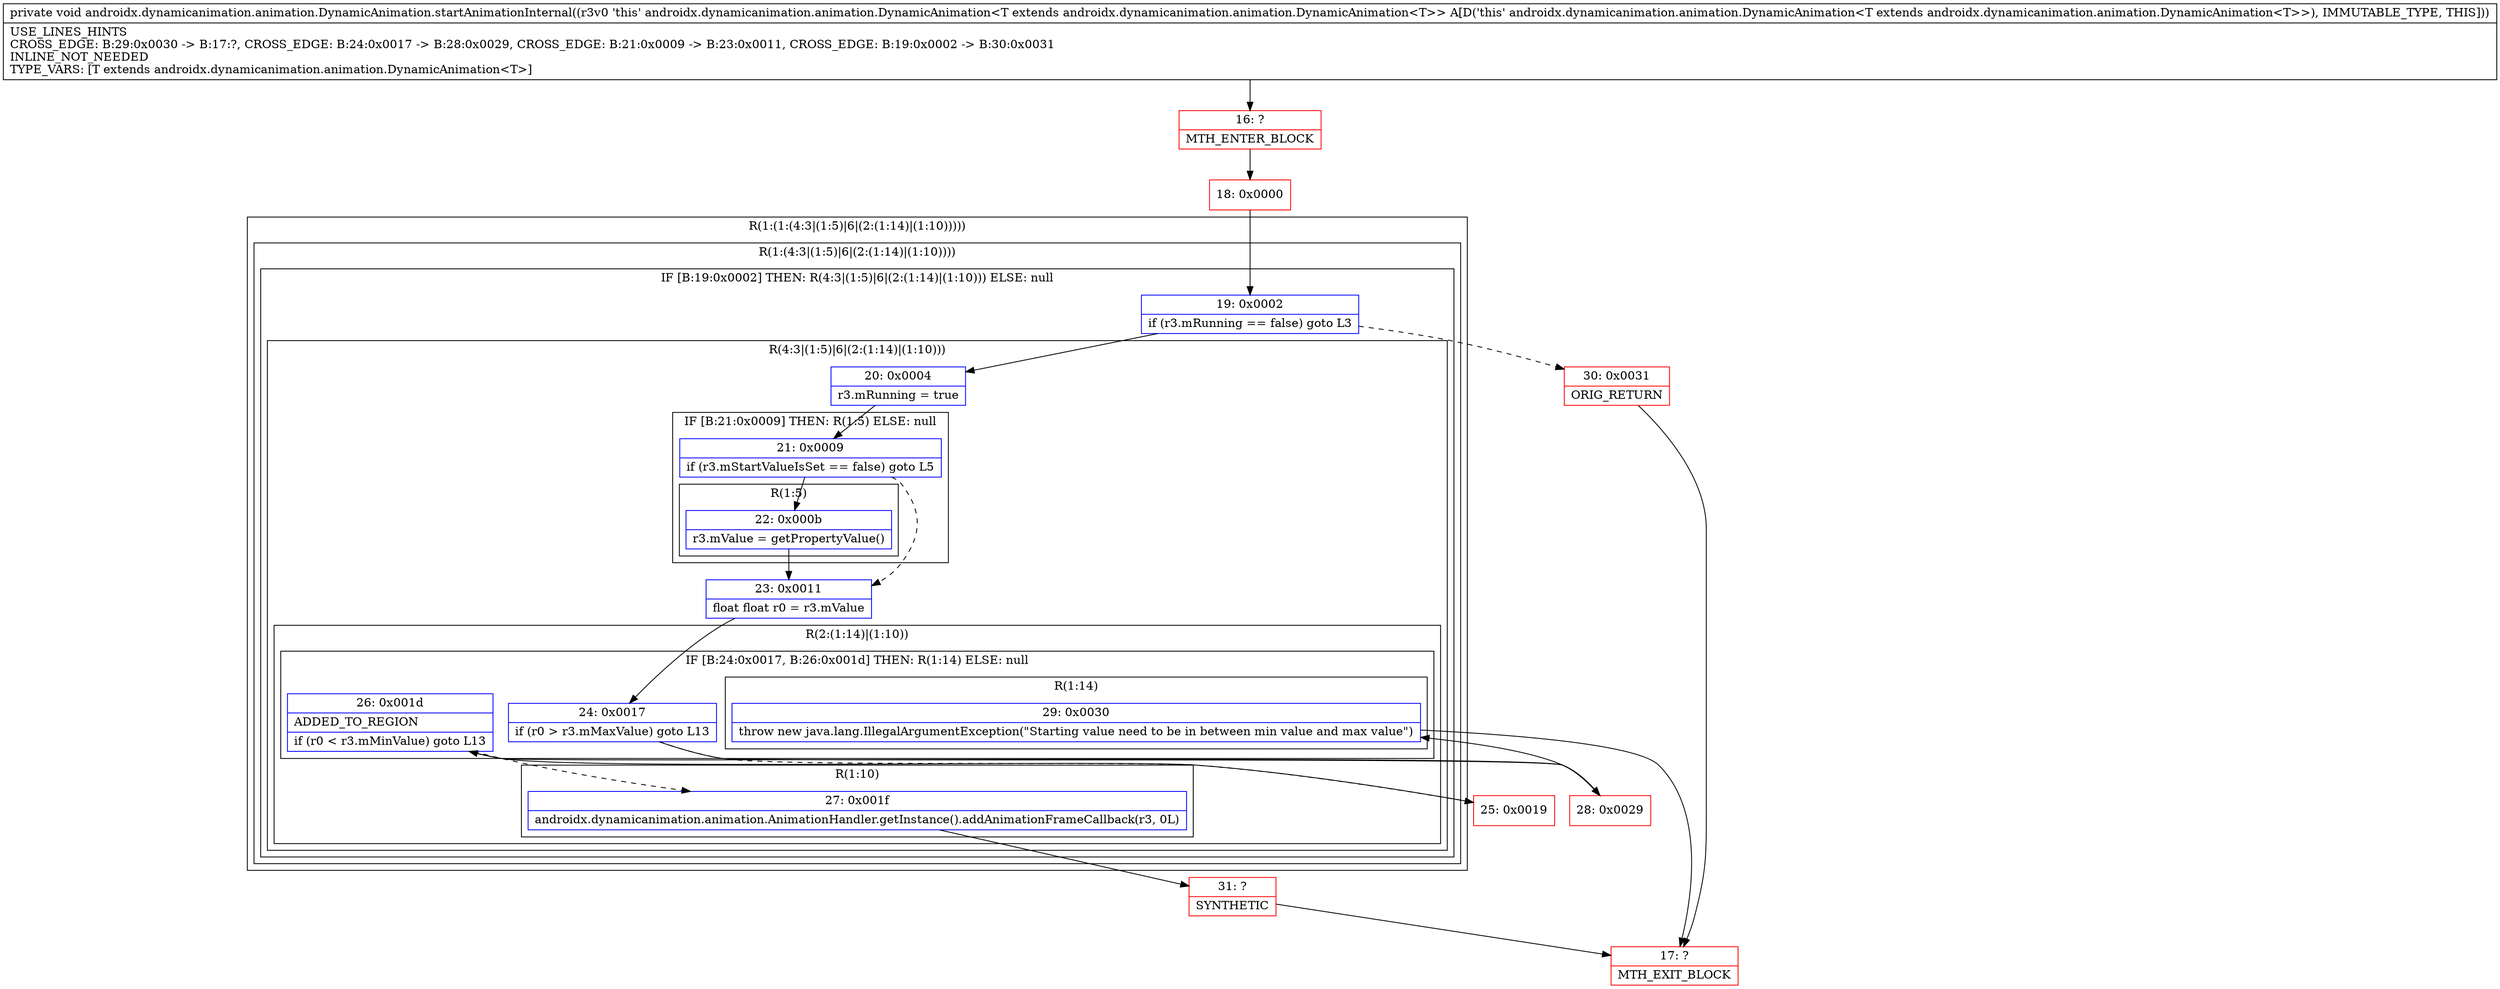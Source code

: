 digraph "CFG forandroidx.dynamicanimation.animation.DynamicAnimation.startAnimationInternal()V" {
subgraph cluster_Region_2084453599 {
label = "R(1:(1:(4:3|(1:5)|6|(2:(1:14)|(1:10)))))";
node [shape=record,color=blue];
subgraph cluster_Region_2078132950 {
label = "R(1:(4:3|(1:5)|6|(2:(1:14)|(1:10))))";
node [shape=record,color=blue];
subgraph cluster_IfRegion_734221002 {
label = "IF [B:19:0x0002] THEN: R(4:3|(1:5)|6|(2:(1:14)|(1:10))) ELSE: null";
node [shape=record,color=blue];
Node_19 [shape=record,label="{19\:\ 0x0002|if (r3.mRunning == false) goto L3\l}"];
subgraph cluster_Region_2087630963 {
label = "R(4:3|(1:5)|6|(2:(1:14)|(1:10)))";
node [shape=record,color=blue];
Node_20 [shape=record,label="{20\:\ 0x0004|r3.mRunning = true\l}"];
subgraph cluster_IfRegion_397789909 {
label = "IF [B:21:0x0009] THEN: R(1:5) ELSE: null";
node [shape=record,color=blue];
Node_21 [shape=record,label="{21\:\ 0x0009|if (r3.mStartValueIsSet == false) goto L5\l}"];
subgraph cluster_Region_450942008 {
label = "R(1:5)";
node [shape=record,color=blue];
Node_22 [shape=record,label="{22\:\ 0x000b|r3.mValue = getPropertyValue()\l}"];
}
}
Node_23 [shape=record,label="{23\:\ 0x0011|float float r0 = r3.mValue\l}"];
subgraph cluster_Region_268318408 {
label = "R(2:(1:14)|(1:10))";
node [shape=record,color=blue];
subgraph cluster_IfRegion_1883758673 {
label = "IF [B:24:0x0017, B:26:0x001d] THEN: R(1:14) ELSE: null";
node [shape=record,color=blue];
Node_24 [shape=record,label="{24\:\ 0x0017|if (r0 \> r3.mMaxValue) goto L13\l}"];
Node_26 [shape=record,label="{26\:\ 0x001d|ADDED_TO_REGION\l|if (r0 \< r3.mMinValue) goto L13\l}"];
subgraph cluster_Region_1050304767 {
label = "R(1:14)";
node [shape=record,color=blue];
Node_29 [shape=record,label="{29\:\ 0x0030|throw new java.lang.IllegalArgumentException(\"Starting value need to be in between min value and max value\")\l}"];
}
}
subgraph cluster_Region_130082459 {
label = "R(1:10)";
node [shape=record,color=blue];
Node_27 [shape=record,label="{27\:\ 0x001f|androidx.dynamicanimation.animation.AnimationHandler.getInstance().addAnimationFrameCallback(r3, 0L)\l}"];
}
}
}
}
}
}
Node_16 [shape=record,color=red,label="{16\:\ ?|MTH_ENTER_BLOCK\l}"];
Node_18 [shape=record,color=red,label="{18\:\ 0x0000}"];
Node_25 [shape=record,color=red,label="{25\:\ 0x0019}"];
Node_31 [shape=record,color=red,label="{31\:\ ?|SYNTHETIC\l}"];
Node_17 [shape=record,color=red,label="{17\:\ ?|MTH_EXIT_BLOCK\l}"];
Node_28 [shape=record,color=red,label="{28\:\ 0x0029}"];
Node_30 [shape=record,color=red,label="{30\:\ 0x0031|ORIG_RETURN\l}"];
MethodNode[shape=record,label="{private void androidx.dynamicanimation.animation.DynamicAnimation.startAnimationInternal((r3v0 'this' androidx.dynamicanimation.animation.DynamicAnimation\<T extends androidx.dynamicanimation.animation.DynamicAnimation\<T\>\> A[D('this' androidx.dynamicanimation.animation.DynamicAnimation\<T extends androidx.dynamicanimation.animation.DynamicAnimation\<T\>\>), IMMUTABLE_TYPE, THIS]))  | USE_LINES_HINTS\lCROSS_EDGE: B:29:0x0030 \-\> B:17:?, CROSS_EDGE: B:24:0x0017 \-\> B:28:0x0029, CROSS_EDGE: B:21:0x0009 \-\> B:23:0x0011, CROSS_EDGE: B:19:0x0002 \-\> B:30:0x0031\lINLINE_NOT_NEEDED\lTYPE_VARS: [T extends androidx.dynamicanimation.animation.DynamicAnimation\<T\>]\l}"];
MethodNode -> Node_16;Node_19 -> Node_20;
Node_19 -> Node_30[style=dashed];
Node_20 -> Node_21;
Node_21 -> Node_22;
Node_21 -> Node_23[style=dashed];
Node_22 -> Node_23;
Node_23 -> Node_24;
Node_24 -> Node_25[style=dashed];
Node_24 -> Node_28;
Node_26 -> Node_27[style=dashed];
Node_26 -> Node_28;
Node_29 -> Node_17;
Node_27 -> Node_31;
Node_16 -> Node_18;
Node_18 -> Node_19;
Node_25 -> Node_26;
Node_31 -> Node_17;
Node_28 -> Node_29;
Node_30 -> Node_17;
}

